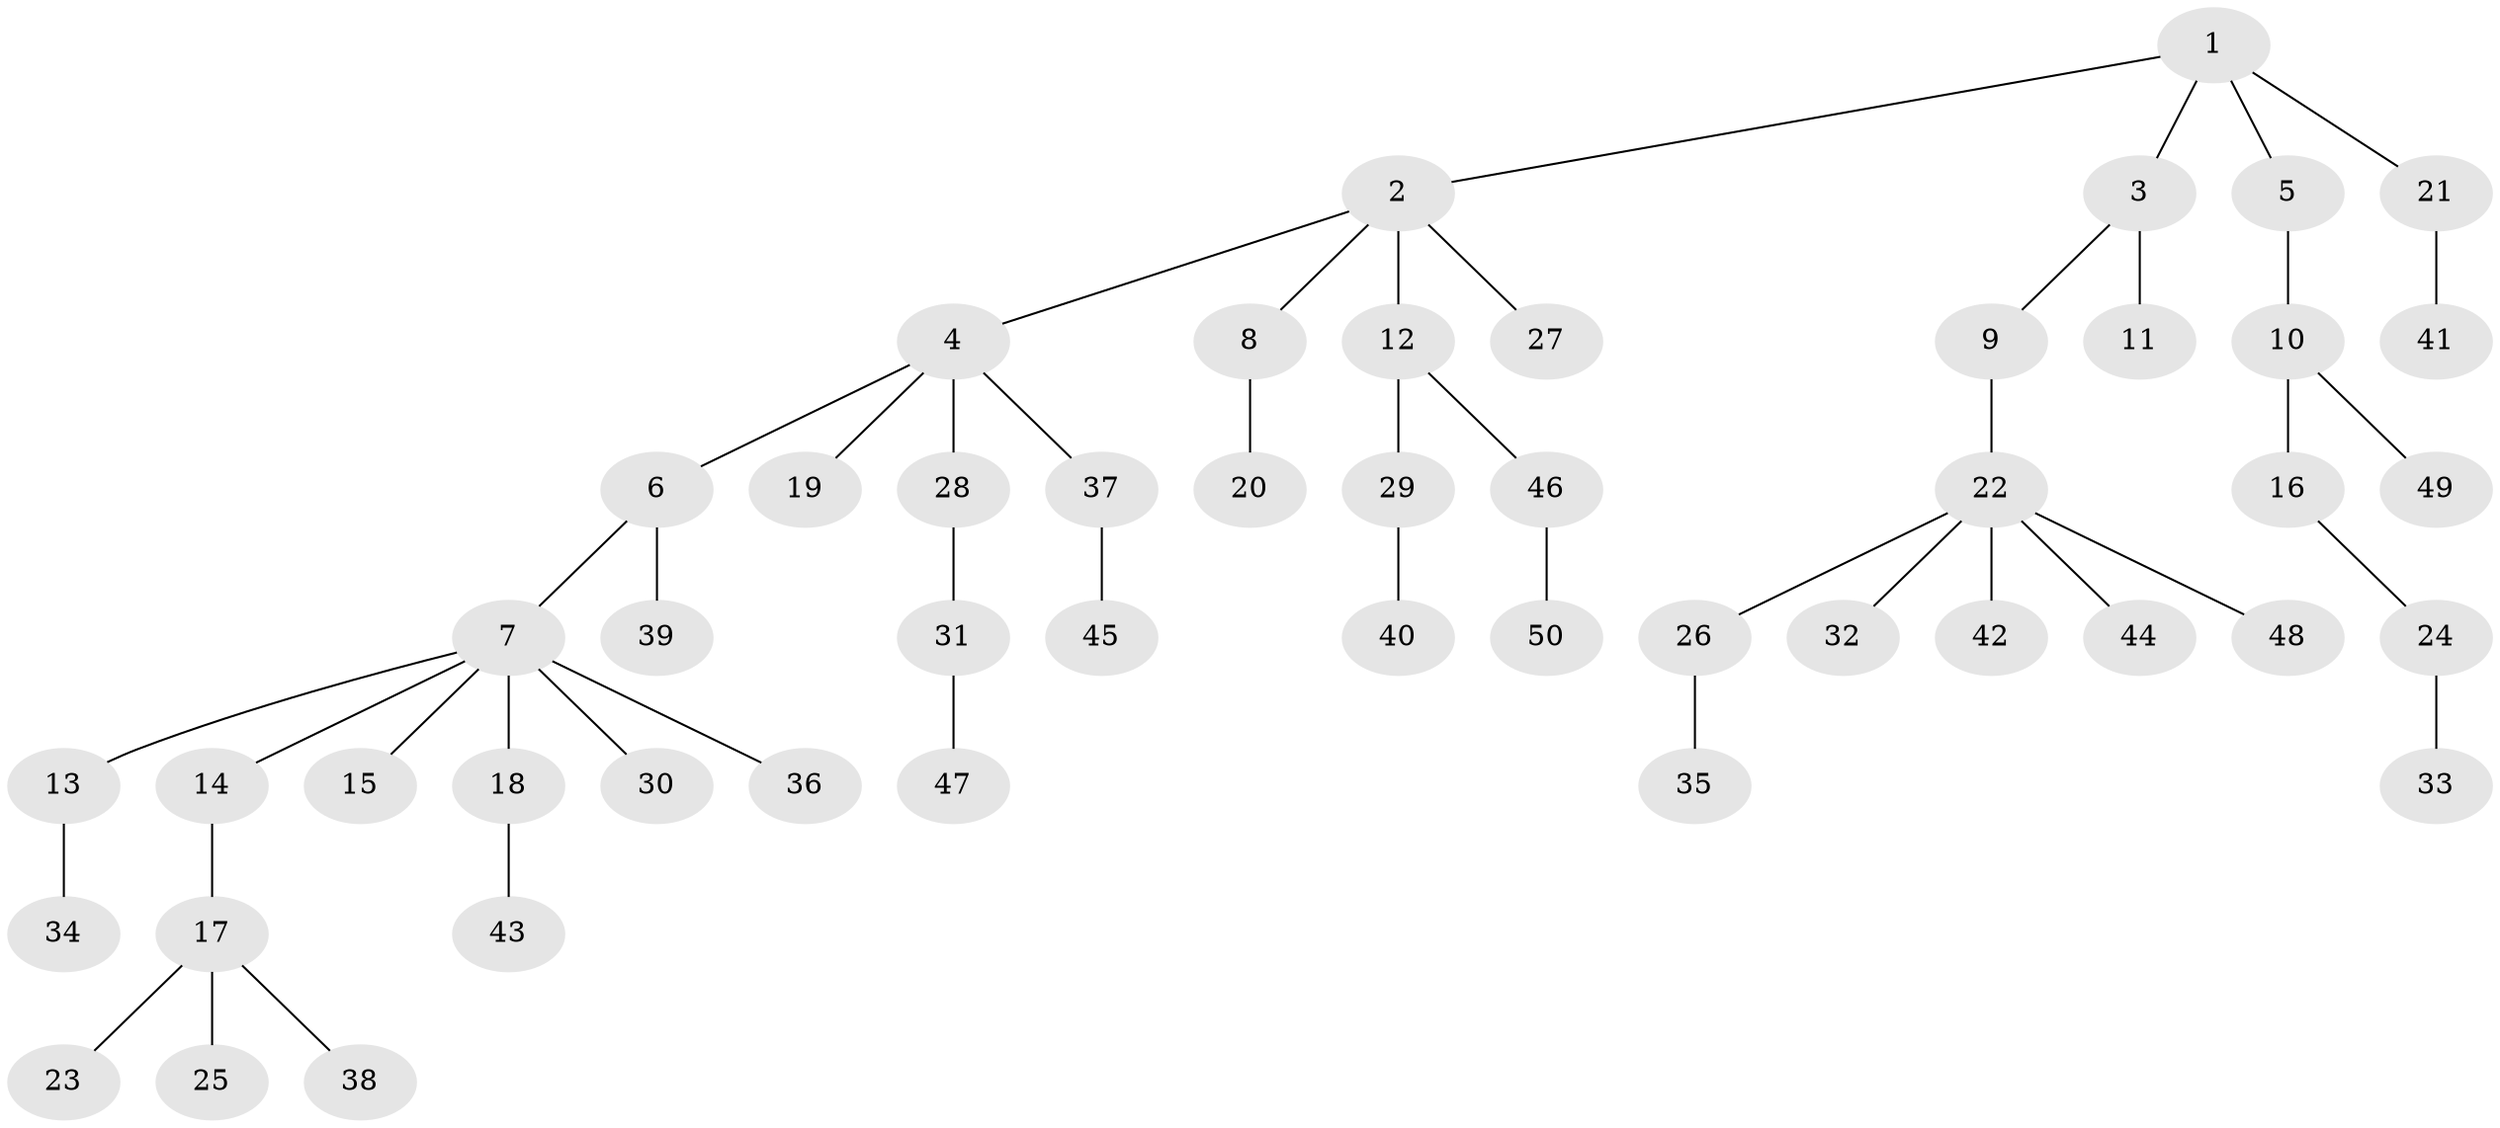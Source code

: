 // coarse degree distribution, {5: 0.06060606060606061, 8: 0.030303030303030304, 2: 0.21212121212121213, 6: 0.030303030303030304, 1: 0.6060606060606061, 3: 0.06060606060606061}
// Generated by graph-tools (version 1.1) at 2025/42/03/06/25 10:42:05]
// undirected, 50 vertices, 49 edges
graph export_dot {
graph [start="1"]
  node [color=gray90,style=filled];
  1;
  2;
  3;
  4;
  5;
  6;
  7;
  8;
  9;
  10;
  11;
  12;
  13;
  14;
  15;
  16;
  17;
  18;
  19;
  20;
  21;
  22;
  23;
  24;
  25;
  26;
  27;
  28;
  29;
  30;
  31;
  32;
  33;
  34;
  35;
  36;
  37;
  38;
  39;
  40;
  41;
  42;
  43;
  44;
  45;
  46;
  47;
  48;
  49;
  50;
  1 -- 2;
  1 -- 3;
  1 -- 5;
  1 -- 21;
  2 -- 4;
  2 -- 8;
  2 -- 12;
  2 -- 27;
  3 -- 9;
  3 -- 11;
  4 -- 6;
  4 -- 19;
  4 -- 28;
  4 -- 37;
  5 -- 10;
  6 -- 7;
  6 -- 39;
  7 -- 13;
  7 -- 14;
  7 -- 15;
  7 -- 18;
  7 -- 30;
  7 -- 36;
  8 -- 20;
  9 -- 22;
  10 -- 16;
  10 -- 49;
  12 -- 29;
  12 -- 46;
  13 -- 34;
  14 -- 17;
  16 -- 24;
  17 -- 23;
  17 -- 25;
  17 -- 38;
  18 -- 43;
  21 -- 41;
  22 -- 26;
  22 -- 32;
  22 -- 42;
  22 -- 44;
  22 -- 48;
  24 -- 33;
  26 -- 35;
  28 -- 31;
  29 -- 40;
  31 -- 47;
  37 -- 45;
  46 -- 50;
}
